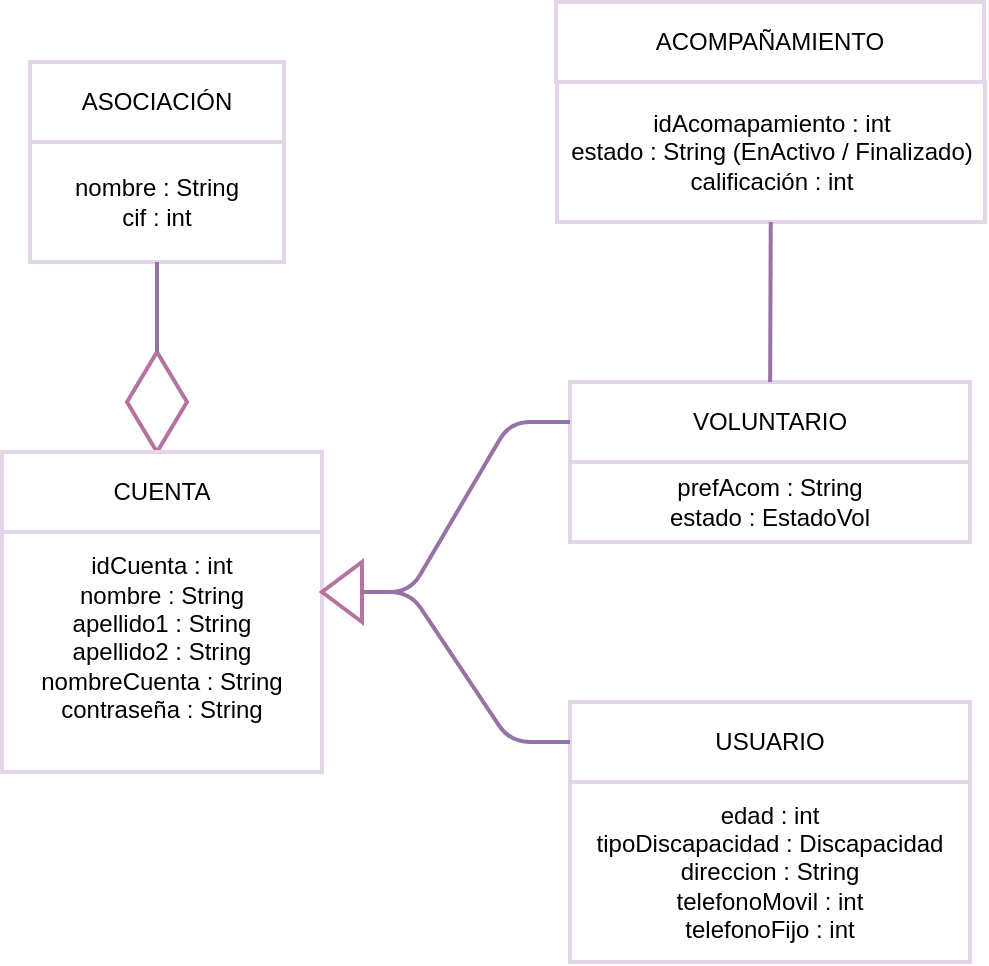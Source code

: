 <mxfile version="12.1.0" type="device" pages="1"><diagram id="lLpr2HKqQsdNPTikZ9qy" name="Page-1"><mxGraphModel dx="1072" dy="792" grid="1" gridSize="10" guides="1" tooltips="1" connect="1" arrows="1" fold="1" page="1" pageScale="1" pageWidth="827" pageHeight="1169" math="0" shadow="0"><root><mxCell id="0"/><mxCell id="1" parent="0"/><mxCell id="4i-2PndOn3J5-AyHGP-Q-14" value="ASOCIACIÓN" style="rounded=0;whiteSpace=wrap;html=1;strokeWidth=2;strokeColor=#E1D5E7;" parent="1" vertex="1"><mxGeometry x="120" y="210" width="127" height="40" as="geometry"/></mxCell><mxCell id="4i-2PndOn3J5-AyHGP-Q-16" value="nombre : String&lt;br&gt;cif : int" style="rounded=0;whiteSpace=wrap;html=1;strokeWidth=2;strokeColor=#E1D5E7;" parent="1" vertex="1"><mxGeometry x="120" y="250" width="127" height="60" as="geometry"/></mxCell><mxCell id="4i-2PndOn3J5-AyHGP-Q-17" value="USUARIO" style="rounded=0;whiteSpace=wrap;html=1;strokeWidth=2;strokeColor=#E1D5E7;" parent="1" vertex="1"><mxGeometry x="390" y="530" width="200" height="40" as="geometry"/></mxCell><mxCell id="4i-2PndOn3J5-AyHGP-Q-18" value="edad : int&lt;br&gt;tipoDiscapacidad : Discapacidad&lt;br&gt;direccion : String&lt;br&gt;telefonoMovil : int&lt;br&gt;telefonoFijo : int" style="rounded=0;whiteSpace=wrap;html=1;strokeWidth=2;strokeColor=#E1D5E7;" parent="1" vertex="1"><mxGeometry x="390" y="570" width="200" height="90" as="geometry"/></mxCell><mxCell id="4i-2PndOn3J5-AyHGP-Q-19" value="" style="rhombus;whiteSpace=wrap;html=1;strokeColor=#B5739D;strokeWidth=2;fillColor=#FFFFFF;" parent="1" vertex="1"><mxGeometry x="168.5" y="355" width="30" height="50" as="geometry"/></mxCell><mxCell id="4i-2PndOn3J5-AyHGP-Q-20" value="" style="endArrow=none;html=1;strokeWidth=2;fillColor=#e1d5e7;strokeColor=#9673a6;exitX=0.5;exitY=0;exitDx=0;exitDy=0;entryX=0.5;entryY=1;entryDx=0;entryDy=0;" parent="1" source="4i-2PndOn3J5-AyHGP-Q-19" target="4i-2PndOn3J5-AyHGP-Q-16" edge="1"><mxGeometry width="50" height="50" relative="1" as="geometry"><mxPoint x="16" y="300" as="sourcePoint"/><mxPoint x="106" y="230" as="targetPoint"/><Array as="points"/></mxGeometry></mxCell><mxCell id="4i-2PndOn3J5-AyHGP-Q-21" value="VOLUNTARIO" style="rounded=0;whiteSpace=wrap;html=1;strokeWidth=2;strokeColor=#E1D5E7;" parent="1" vertex="1"><mxGeometry x="390" y="370" width="200" height="40" as="geometry"/></mxCell><mxCell id="4i-2PndOn3J5-AyHGP-Q-22" value="&lt;span style=&quot;white-space: normal&quot;&gt;prefAcom : String&lt;br&gt;estado : EstadoVol&lt;br&gt;&lt;/span&gt;" style="rounded=0;whiteSpace=wrap;html=1;strokeWidth=2;strokeColor=#E1D5E7;" parent="1" vertex="1"><mxGeometry x="390" y="410" width="200" height="40" as="geometry"/></mxCell><mxCell id="4i-2PndOn3J5-AyHGP-Q-25" value="CUENTA" style="rounded=0;whiteSpace=wrap;html=1;strokeWidth=2;strokeColor=#E1D5E7;" parent="1" vertex="1"><mxGeometry x="106" y="405" width="160" height="40" as="geometry"/></mxCell><mxCell id="4i-2PndOn3J5-AyHGP-Q-27" value="&lt;span style=&quot;white-space: normal&quot;&gt;idCuenta : int&lt;br&gt;nombre : String&lt;/span&gt;&lt;br style=&quot;white-space: normal&quot;&gt;&lt;span style=&quot;white-space: normal&quot;&gt;apellido1 : String&lt;/span&gt;&lt;br style=&quot;white-space: normal&quot;&gt;&lt;span style=&quot;white-space: normal&quot;&gt;apellido2 : String&lt;/span&gt;&lt;br style=&quot;white-space: normal&quot;&gt;&lt;span style=&quot;white-space: normal&quot;&gt;nombreCuenta : String&lt;/span&gt;&lt;br style=&quot;white-space: normal&quot;&gt;&lt;span style=&quot;white-space: normal&quot;&gt;contraseña : String&lt;br&gt;&lt;br&gt;&lt;/span&gt;" style="rounded=0;whiteSpace=wrap;html=1;strokeWidth=2;strokeColor=#E1D5E7;" parent="1" vertex="1"><mxGeometry x="106" y="445" width="160" height="120" as="geometry"/></mxCell><mxCell id="4i-2PndOn3J5-AyHGP-Q-30" value="" style="triangle;whiteSpace=wrap;html=1;strokeColor=#B5739D;strokeWidth=2;fillColor=#FFFFFF;rotation=180;" parent="1" vertex="1"><mxGeometry x="266" y="460" width="20" height="30" as="geometry"/></mxCell><mxCell id="4i-2PndOn3J5-AyHGP-Q-31" value="" style="endArrow=none;html=1;strokeWidth=2;fillColor=#e1d5e7;strokeColor=#9673a6;exitX=0;exitY=0.5;exitDx=0;exitDy=0;entryX=0;entryY=0.5;entryDx=0;entryDy=0;" parent="1" source="4i-2PndOn3J5-AyHGP-Q-21" target="4i-2PndOn3J5-AyHGP-Q-30" edge="1"><mxGeometry width="50" height="50" relative="1" as="geometry"><mxPoint x="303.5" y="425.0" as="sourcePoint"/><mxPoint x="303.5" y="380.0" as="targetPoint"/><Array as="points"><mxPoint x="360" y="390"/><mxPoint x="310" y="475"/></Array></mxGeometry></mxCell><mxCell id="4i-2PndOn3J5-AyHGP-Q-32" value="" style="endArrow=none;html=1;strokeWidth=2;fillColor=#e1d5e7;strokeColor=#9673a6;exitX=0;exitY=0.5;exitDx=0;exitDy=0;entryX=0;entryY=0.5;entryDx=0;entryDy=0;" parent="1" source="4i-2PndOn3J5-AyHGP-Q-17" target="4i-2PndOn3J5-AyHGP-Q-30" edge="1"><mxGeometry width="50" height="50" relative="1" as="geometry"><mxPoint x="420" y="400.0" as="sourcePoint"/><mxPoint x="296" y="495" as="targetPoint"/><Array as="points"><mxPoint x="360" y="550"/><mxPoint x="310" y="475"/></Array></mxGeometry></mxCell><mxCell id="8mWcawNjxInmfWs6tG1u-1" value="ACOMPAÑAMIENTO" style="rounded=0;whiteSpace=wrap;html=1;strokeWidth=2;strokeColor=#E1D5E7;" parent="1" vertex="1"><mxGeometry x="383" y="180" width="214" height="40" as="geometry"/></mxCell><mxCell id="8mWcawNjxInmfWs6tG1u-2" value="&lt;span style=&quot;white-space: normal&quot;&gt;idAcomapamiento : int&lt;br&gt;estado : String (EnActivo / Finalizado)&lt;br&gt;calificación : int&lt;br&gt;&lt;/span&gt;" style="rounded=0;whiteSpace=wrap;html=1;strokeWidth=2;strokeColor=#E1D5E7;" parent="1" vertex="1"><mxGeometry x="383.5" y="220" width="214" height="70" as="geometry"/></mxCell><mxCell id="8mWcawNjxInmfWs6tG1u-4" value="" style="endArrow=none;html=1;strokeWidth=2;fillColor=#e1d5e7;strokeColor=#9673a6;" parent="1" source="8mWcawNjxInmfWs6tG1u-2" target="4i-2PndOn3J5-AyHGP-Q-21" edge="1"><mxGeometry width="50" height="50" relative="1" as="geometry"><mxPoint x="193.5" y="365" as="sourcePoint"/><mxPoint x="193.5" y="320" as="targetPoint"/><Array as="points"/></mxGeometry></mxCell></root></mxGraphModel></diagram></mxfile>